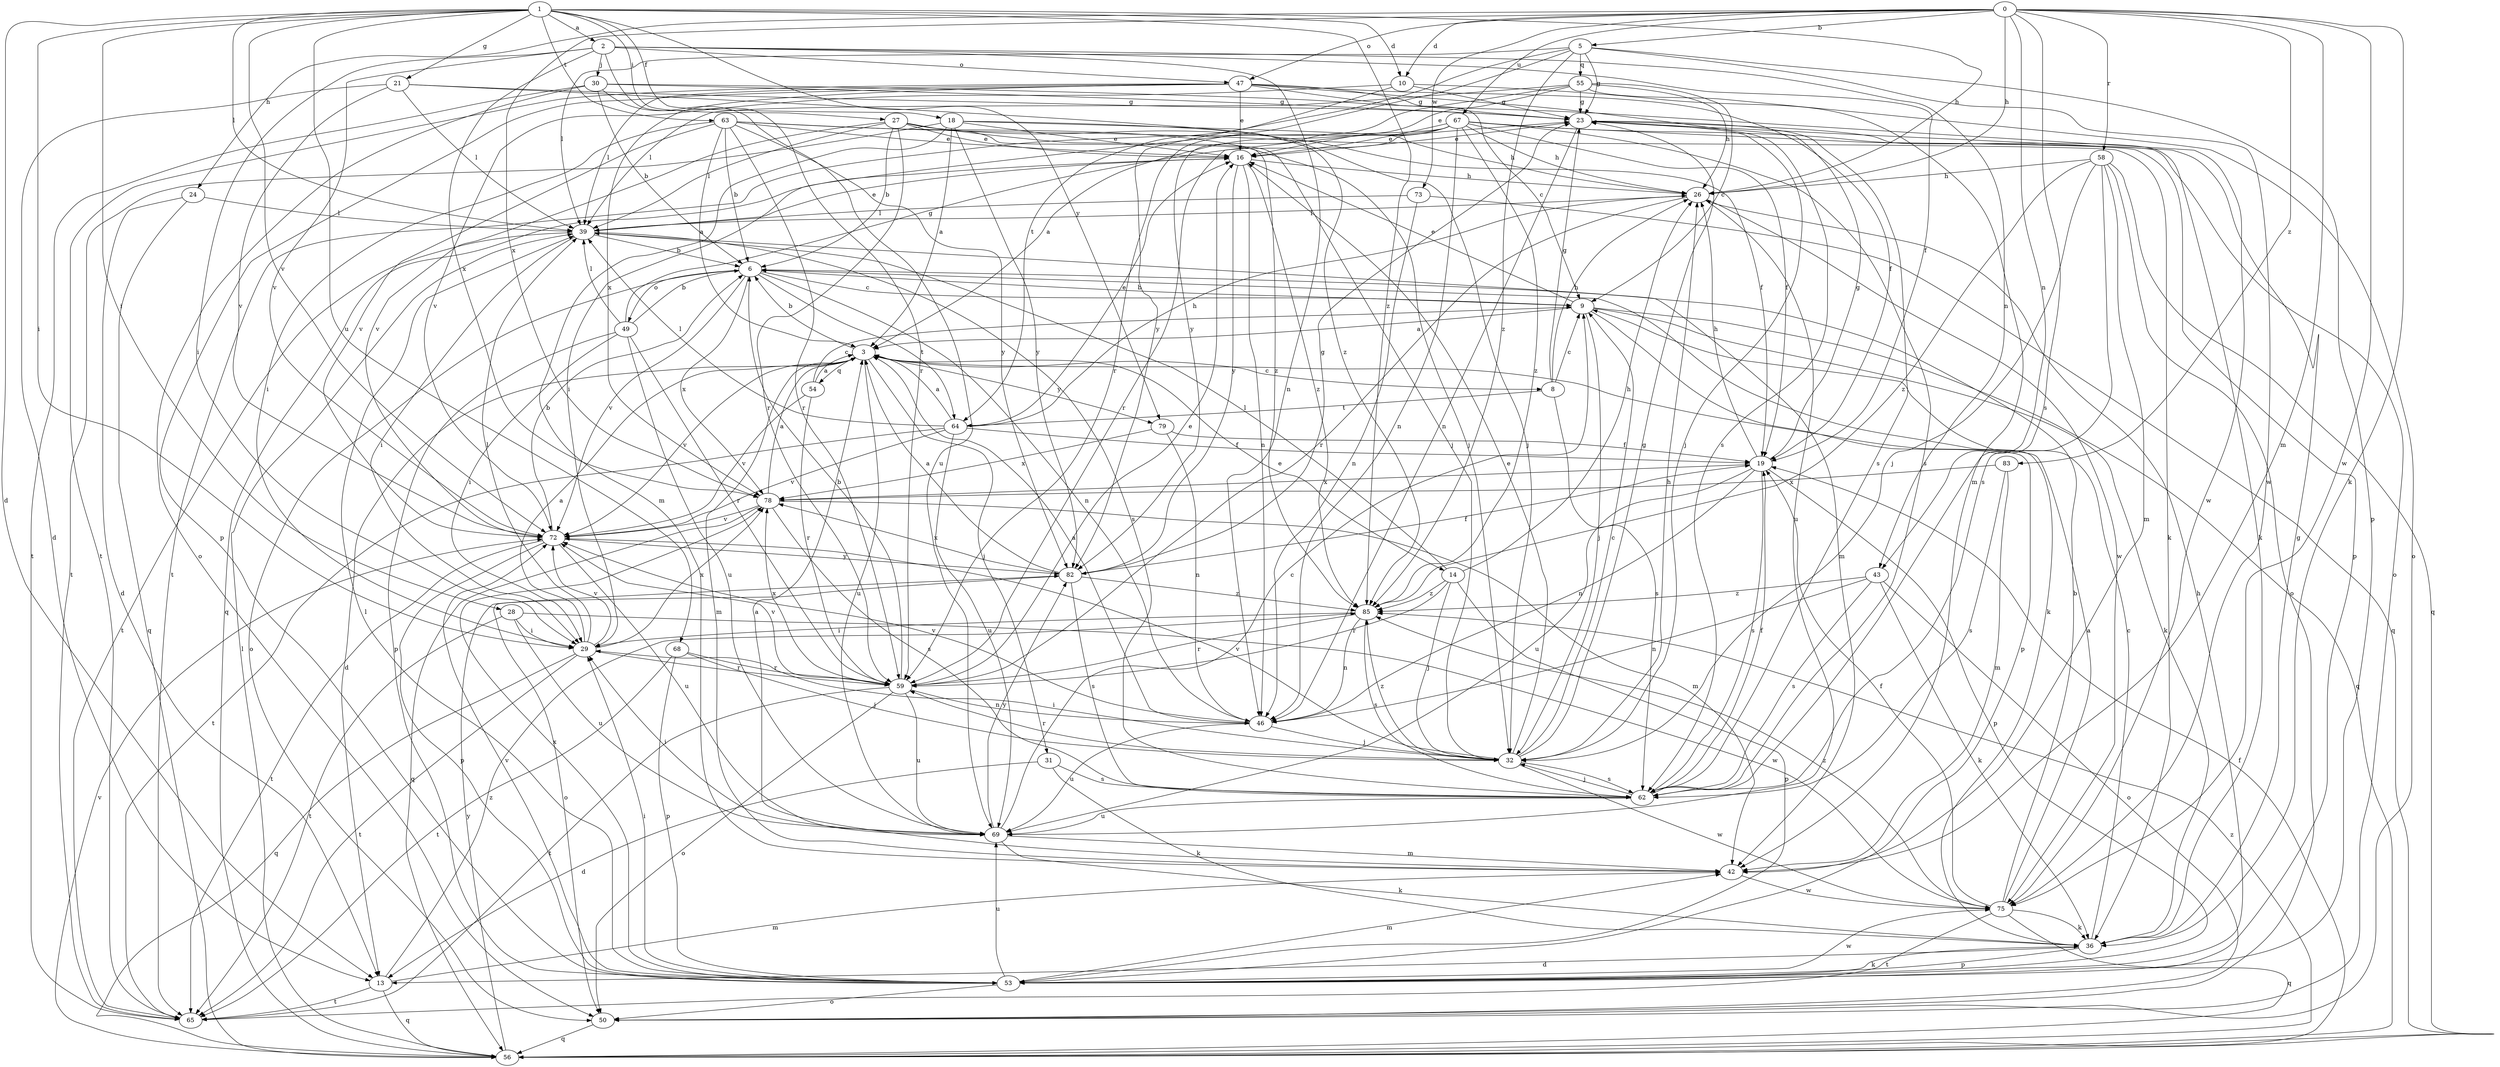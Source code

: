 strict digraph  {
0;
1;
2;
3;
5;
6;
8;
9;
10;
13;
14;
16;
18;
19;
21;
23;
24;
26;
27;
28;
29;
30;
31;
32;
36;
39;
42;
43;
46;
47;
49;
50;
53;
54;
55;
56;
58;
59;
62;
63;
64;
65;
67;
68;
69;
72;
73;
75;
78;
79;
82;
83;
85;
0 -> 5  [label=b];
0 -> 10  [label=d];
0 -> 24  [label=h];
0 -> 26  [label=h];
0 -> 36  [label=k];
0 -> 42  [label=m];
0 -> 43  [label=n];
0 -> 47  [label=o];
0 -> 58  [label=r];
0 -> 62  [label=s];
0 -> 67  [label=u];
0 -> 73  [label=w];
0 -> 75  [label=w];
0 -> 78  [label=x];
0 -> 83  [label=z];
1 -> 2  [label=a];
1 -> 10  [label=d];
1 -> 13  [label=d];
1 -> 18  [label=f];
1 -> 21  [label=g];
1 -> 26  [label=h];
1 -> 27  [label=i];
1 -> 28  [label=i];
1 -> 29  [label=i];
1 -> 39  [label=l];
1 -> 63  [label=t];
1 -> 68  [label=u];
1 -> 72  [label=v];
1 -> 79  [label=y];
1 -> 85  [label=z];
2 -> 19  [label=f];
2 -> 29  [label=i];
2 -> 30  [label=j];
2 -> 43  [label=n];
2 -> 46  [label=n];
2 -> 47  [label=o];
2 -> 59  [label=r];
2 -> 72  [label=v];
2 -> 78  [label=x];
3 -> 6  [label=b];
3 -> 8  [label=c];
3 -> 13  [label=d];
3 -> 14  [label=e];
3 -> 31  [label=j];
3 -> 42  [label=m];
3 -> 54  [label=q];
3 -> 69  [label=u];
3 -> 72  [label=v];
3 -> 79  [label=y];
5 -> 23  [label=g];
5 -> 39  [label=l];
5 -> 53  [label=p];
5 -> 55  [label=q];
5 -> 59  [label=r];
5 -> 64  [label=t];
5 -> 75  [label=w];
5 -> 85  [label=z];
6 -> 9  [label=c];
6 -> 36  [label=k];
6 -> 46  [label=n];
6 -> 49  [label=o];
6 -> 50  [label=o];
6 -> 64  [label=t];
6 -> 72  [label=v];
6 -> 78  [label=x];
8 -> 9  [label=c];
8 -> 23  [label=g];
8 -> 26  [label=h];
8 -> 62  [label=s];
8 -> 64  [label=t];
9 -> 3  [label=a];
9 -> 6  [label=b];
9 -> 16  [label=e];
9 -> 32  [label=j];
9 -> 36  [label=k];
9 -> 53  [label=p];
9 -> 56  [label=q];
10 -> 23  [label=g];
10 -> 42  [label=m];
10 -> 72  [label=v];
10 -> 82  [label=y];
13 -> 42  [label=m];
13 -> 56  [label=q];
13 -> 65  [label=t];
13 -> 85  [label=z];
14 -> 26  [label=h];
14 -> 32  [label=j];
14 -> 39  [label=l];
14 -> 53  [label=p];
14 -> 59  [label=r];
14 -> 85  [label=z];
16 -> 26  [label=h];
16 -> 46  [label=n];
16 -> 56  [label=q];
16 -> 82  [label=y];
16 -> 85  [label=z];
18 -> 3  [label=a];
18 -> 16  [label=e];
18 -> 26  [label=h];
18 -> 32  [label=j];
18 -> 42  [label=m];
18 -> 65  [label=t];
18 -> 82  [label=y];
19 -> 23  [label=g];
19 -> 26  [label=h];
19 -> 46  [label=n];
19 -> 53  [label=p];
19 -> 62  [label=s];
19 -> 69  [label=u];
19 -> 78  [label=x];
21 -> 13  [label=d];
21 -> 23  [label=g];
21 -> 39  [label=l];
21 -> 72  [label=v];
21 -> 85  [label=z];
23 -> 16  [label=e];
23 -> 32  [label=j];
23 -> 36  [label=k];
23 -> 46  [label=n];
23 -> 62  [label=s];
24 -> 13  [label=d];
24 -> 39  [label=l];
24 -> 56  [label=q];
26 -> 39  [label=l];
26 -> 59  [label=r];
26 -> 69  [label=u];
26 -> 75  [label=w];
27 -> 6  [label=b];
27 -> 16  [label=e];
27 -> 19  [label=f];
27 -> 32  [label=j];
27 -> 39  [label=l];
27 -> 59  [label=r];
27 -> 72  [label=v];
27 -> 85  [label=z];
28 -> 29  [label=i];
28 -> 65  [label=t];
28 -> 69  [label=u];
28 -> 75  [label=w];
29 -> 3  [label=a];
29 -> 39  [label=l];
29 -> 56  [label=q];
29 -> 59  [label=r];
29 -> 65  [label=t];
29 -> 72  [label=v];
29 -> 78  [label=x];
30 -> 6  [label=b];
30 -> 23  [label=g];
30 -> 50  [label=o];
30 -> 65  [label=t];
30 -> 69  [label=u];
30 -> 75  [label=w];
31 -> 13  [label=d];
31 -> 36  [label=k];
31 -> 62  [label=s];
32 -> 9  [label=c];
32 -> 16  [label=e];
32 -> 23  [label=g];
32 -> 26  [label=h];
32 -> 29  [label=i];
32 -> 59  [label=r];
32 -> 62  [label=s];
32 -> 72  [label=v];
32 -> 75  [label=w];
32 -> 85  [label=z];
36 -> 9  [label=c];
36 -> 13  [label=d];
36 -> 23  [label=g];
36 -> 53  [label=p];
39 -> 6  [label=b];
39 -> 16  [label=e];
39 -> 29  [label=i];
39 -> 42  [label=m];
39 -> 62  [label=s];
39 -> 65  [label=t];
42 -> 3  [label=a];
42 -> 75  [label=w];
43 -> 36  [label=k];
43 -> 46  [label=n];
43 -> 50  [label=o];
43 -> 62  [label=s];
43 -> 85  [label=z];
46 -> 3  [label=a];
46 -> 32  [label=j];
46 -> 69  [label=u];
46 -> 72  [label=v];
47 -> 9  [label=c];
47 -> 16  [label=e];
47 -> 19  [label=f];
47 -> 23  [label=g];
47 -> 39  [label=l];
47 -> 53  [label=p];
47 -> 62  [label=s];
47 -> 65  [label=t];
47 -> 78  [label=x];
49 -> 6  [label=b];
49 -> 23  [label=g];
49 -> 29  [label=i];
49 -> 39  [label=l];
49 -> 53  [label=p];
49 -> 59  [label=r];
49 -> 69  [label=u];
50 -> 56  [label=q];
53 -> 26  [label=h];
53 -> 29  [label=i];
53 -> 36  [label=k];
53 -> 39  [label=l];
53 -> 42  [label=m];
53 -> 50  [label=o];
53 -> 69  [label=u];
53 -> 72  [label=v];
53 -> 75  [label=w];
53 -> 78  [label=x];
54 -> 3  [label=a];
54 -> 9  [label=c];
54 -> 59  [label=r];
54 -> 72  [label=v];
55 -> 9  [label=c];
55 -> 16  [label=e];
55 -> 23  [label=g];
55 -> 26  [label=h];
55 -> 39  [label=l];
55 -> 50  [label=o];
55 -> 82  [label=y];
56 -> 19  [label=f];
56 -> 39  [label=l];
56 -> 72  [label=v];
56 -> 82  [label=y];
56 -> 85  [label=z];
58 -> 26  [label=h];
58 -> 32  [label=j];
58 -> 42  [label=m];
58 -> 50  [label=o];
58 -> 56  [label=q];
58 -> 62  [label=s];
58 -> 85  [label=z];
59 -> 6  [label=b];
59 -> 16  [label=e];
59 -> 46  [label=n];
59 -> 50  [label=o];
59 -> 65  [label=t];
59 -> 69  [label=u];
59 -> 72  [label=v];
59 -> 78  [label=x];
62 -> 19  [label=f];
62 -> 32  [label=j];
62 -> 69  [label=u];
63 -> 3  [label=a];
63 -> 6  [label=b];
63 -> 16  [label=e];
63 -> 29  [label=i];
63 -> 32  [label=j];
63 -> 36  [label=k];
63 -> 59  [label=r];
63 -> 72  [label=v];
63 -> 82  [label=y];
64 -> 3  [label=a];
64 -> 16  [label=e];
64 -> 19  [label=f];
64 -> 26  [label=h];
64 -> 39  [label=l];
64 -> 65  [label=t];
64 -> 69  [label=u];
64 -> 72  [label=v];
67 -> 3  [label=a];
67 -> 16  [label=e];
67 -> 19  [label=f];
67 -> 26  [label=h];
67 -> 29  [label=i];
67 -> 46  [label=n];
67 -> 50  [label=o];
67 -> 53  [label=p];
67 -> 59  [label=r];
67 -> 62  [label=s];
67 -> 65  [label=t];
67 -> 85  [label=z];
68 -> 32  [label=j];
68 -> 53  [label=p];
68 -> 59  [label=r];
68 -> 65  [label=t];
69 -> 9  [label=c];
69 -> 29  [label=i];
69 -> 36  [label=k];
69 -> 42  [label=m];
69 -> 82  [label=y];
72 -> 6  [label=b];
72 -> 53  [label=p];
72 -> 65  [label=t];
72 -> 69  [label=u];
72 -> 82  [label=y];
73 -> 39  [label=l];
73 -> 46  [label=n];
73 -> 56  [label=q];
75 -> 3  [label=a];
75 -> 6  [label=b];
75 -> 19  [label=f];
75 -> 36  [label=k];
75 -> 56  [label=q];
75 -> 65  [label=t];
75 -> 85  [label=z];
78 -> 3  [label=a];
78 -> 42  [label=m];
78 -> 56  [label=q];
78 -> 62  [label=s];
78 -> 72  [label=v];
79 -> 19  [label=f];
79 -> 46  [label=n];
79 -> 78  [label=x];
82 -> 3  [label=a];
82 -> 19  [label=f];
82 -> 23  [label=g];
82 -> 50  [label=o];
82 -> 62  [label=s];
82 -> 78  [label=x];
82 -> 85  [label=z];
83 -> 42  [label=m];
83 -> 62  [label=s];
83 -> 78  [label=x];
85 -> 29  [label=i];
85 -> 46  [label=n];
85 -> 59  [label=r];
85 -> 62  [label=s];
}
